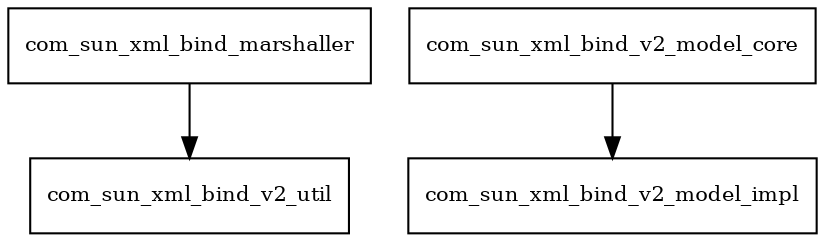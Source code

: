 digraph jaxb_core_2_3_0_package_dependencies {
  node [shape = box, fontsize=10.0];
  com_sun_xml_bind_marshaller -> com_sun_xml_bind_v2_util;
  com_sun_xml_bind_v2_model_core -> com_sun_xml_bind_v2_model_impl;
}

